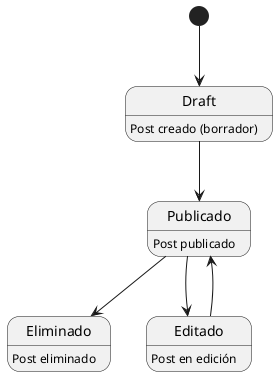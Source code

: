 @startuml
[*] --> Draft
Draft : Post creado (borrador)

Draft --> Publicado 
Publicado : Post publicado

Publicado --> Eliminado 
Eliminado : Post eliminado

Publicado --> Editado 
Editado : Post en edición
Editado --> Publicado 

@enduml